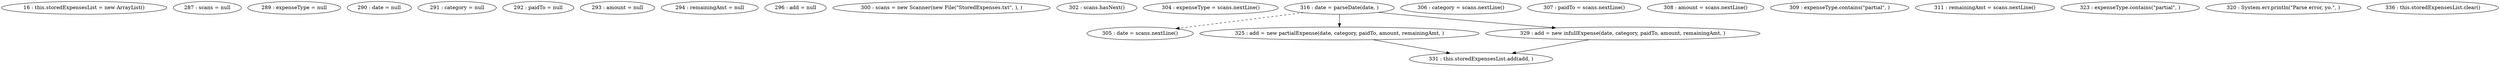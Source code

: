 digraph G {
"16 : this.storedExpensesList = new ArrayList()"
"287 : scans = null"
"289 : expenseType = null"
"290 : date = null"
"291 : category = null"
"292 : paidTo = null"
"293 : amount = null"
"294 : remainingAmt = null"
"296 : add = null"
"300 : scans = new Scanner(new File(\"StoredExpenses.txt\", ), )"
"302 : scans.hasNext()"
"304 : expenseType = scans.nextLine()"
"305 : date = scans.nextLine()"
"306 : category = scans.nextLine()"
"307 : paidTo = scans.nextLine()"
"308 : amount = scans.nextLine()"
"309 : expenseType.contains(\"partial\", )"
"311 : remainingAmt = scans.nextLine()"
"316 : date = parseDate(date, )"
"316 : date = parseDate(date, )" -> "325 : add = new partialExpense(date, category, paidTo, amount, remainingAmt, )"
"316 : date = parseDate(date, )" -> "329 : add = new infullExpense(date, category, paidTo, amount, remainingAmt, )"
"316 : date = parseDate(date, )" -> "305 : date = scans.nextLine()" [style=dashed]
"323 : expenseType.contains(\"partial\", )"
"320 : System.err.println(\"Parse error, yo.\", )"
"325 : add = new partialExpense(date, category, paidTo, amount, remainingAmt, )"
"325 : add = new partialExpense(date, category, paidTo, amount, remainingAmt, )" -> "331 : this.storedExpensesList.add(add, )"
"329 : add = new infullExpense(date, category, paidTo, amount, remainingAmt, )"
"329 : add = new infullExpense(date, category, paidTo, amount, remainingAmt, )" -> "331 : this.storedExpensesList.add(add, )"
"331 : this.storedExpensesList.add(add, )"
"302 : scans.hasNext()"
"336 : this.storedExpensesList.clear()"
}